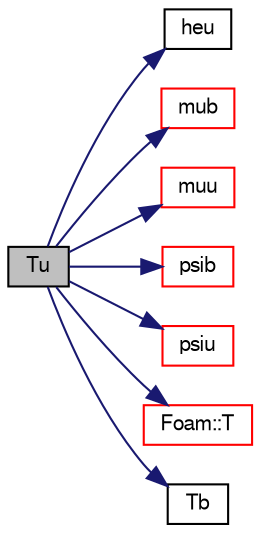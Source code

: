 digraph "Tu"
{
  bgcolor="transparent";
  edge [fontname="FreeSans",fontsize="10",labelfontname="FreeSans",labelfontsize="10"];
  node [fontname="FreeSans",fontsize="10",shape=record];
  rankdir="LR";
  Node18 [label="Tu",height=0.2,width=0.4,color="black", fillcolor="grey75", style="filled", fontcolor="black"];
  Node18 -> Node19 [color="midnightblue",fontsize="10",style="solid",fontname="FreeSans"];
  Node19 [label="heu",height=0.2,width=0.4,color="black",URL="$a30170.html#a32861976ba11f656b19ddff1514d50d3",tooltip="Unburnt gas enthalpy [J/kg]. "];
  Node18 -> Node20 [color="midnightblue",fontsize="10",style="solid",fontname="FreeSans"];
  Node20 [label="mub",height=0.2,width=0.4,color="red",URL="$a30170.html#a137322f19ab882eac1c464ee6d2cd492",tooltip="Dynamic viscosity of burnt gas [kg/ms]. "];
  Node18 -> Node23 [color="midnightblue",fontsize="10",style="solid",fontname="FreeSans"];
  Node23 [label="muu",height=0.2,width=0.4,color="red",URL="$a30170.html#a4f03629c9ed341e6da7f802c664a92c4",tooltip="Dynamic viscosity of unburnt gas [kg/ms]. "];
  Node18 -> Node24 [color="midnightblue",fontsize="10",style="solid",fontname="FreeSans"];
  Node24 [label="psib",height=0.2,width=0.4,color="red",URL="$a30170.html#ac49f78169c0e4109cd267da5fd6cb010",tooltip="Burnt gas compressibility [s^2/m^2]. "];
  Node18 -> Node25 [color="midnightblue",fontsize="10",style="solid",fontname="FreeSans"];
  Node25 [label="psiu",height=0.2,width=0.4,color="red",URL="$a30170.html#ad16848d4c09938807a1b46d9e57c30ff",tooltip="Unburnt gas compressibility [s^2/m^2]. "];
  Node18 -> Node26 [color="midnightblue",fontsize="10",style="solid",fontname="FreeSans"];
  Node26 [label="Foam::T",height=0.2,width=0.4,color="red",URL="$a21124.html#ae57fda0abb14bb0944947c463c6e09d4"];
  Node18 -> Node31 [color="midnightblue",fontsize="10",style="solid",fontname="FreeSans"];
  Node31 [label="Tb",height=0.2,width=0.4,color="black",URL="$a30170.html#a96b8c2b2e63487dc5e33694a84705563",tooltip="Burnt gas temperature [K]. "];
}
